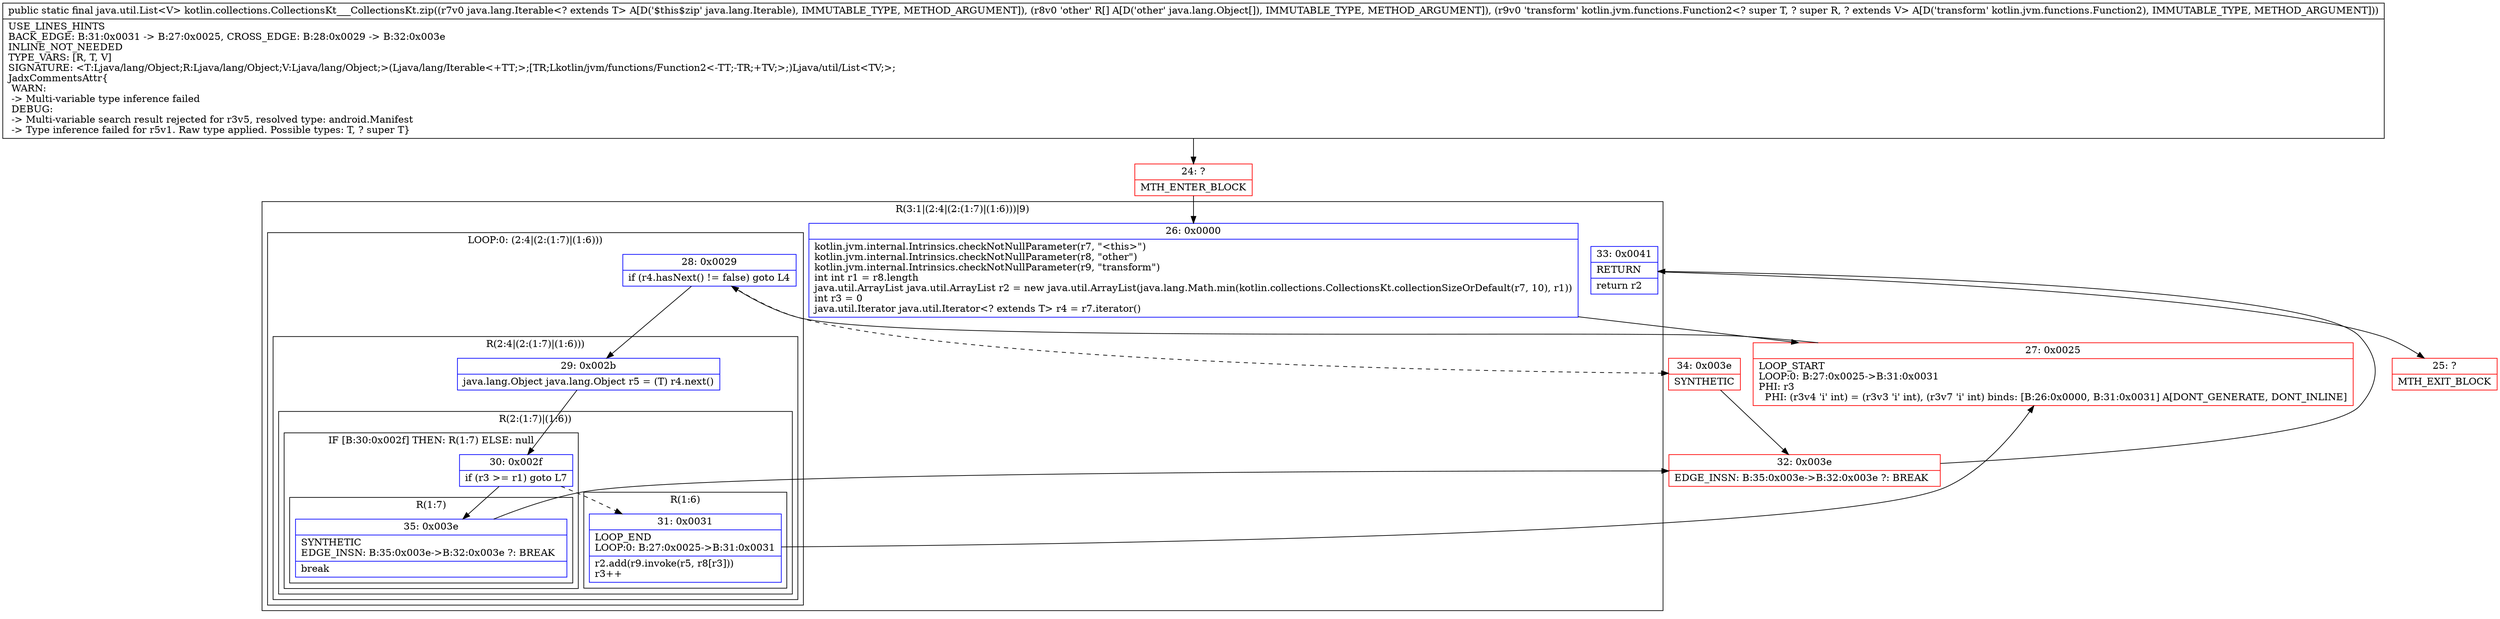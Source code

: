 digraph "CFG forkotlin.collections.CollectionsKt___CollectionsKt.zip(Ljava\/lang\/Iterable;[Ljava\/lang\/Object;Lkotlin\/jvm\/functions\/Function2;)Ljava\/util\/List;" {
subgraph cluster_Region_1152692953 {
label = "R(3:1|(2:4|(2:(1:7)|(1:6)))|9)";
node [shape=record,color=blue];
Node_26 [shape=record,label="{26\:\ 0x0000|kotlin.jvm.internal.Intrinsics.checkNotNullParameter(r7, \"\<this\>\")\lkotlin.jvm.internal.Intrinsics.checkNotNullParameter(r8, \"other\")\lkotlin.jvm.internal.Intrinsics.checkNotNullParameter(r9, \"transform\")\lint int r1 = r8.length\ljava.util.ArrayList java.util.ArrayList r2 = new java.util.ArrayList(java.lang.Math.min(kotlin.collections.CollectionsKt.collectionSizeOrDefault(r7, 10), r1))\lint r3 = 0\ljava.util.Iterator java.util.Iterator\<? extends T\> r4 = r7.iterator()\l}"];
subgraph cluster_LoopRegion_73626562 {
label = "LOOP:0: (2:4|(2:(1:7)|(1:6)))";
node [shape=record,color=blue];
Node_28 [shape=record,label="{28\:\ 0x0029|if (r4.hasNext() != false) goto L4\l}"];
subgraph cluster_Region_1696611309 {
label = "R(2:4|(2:(1:7)|(1:6)))";
node [shape=record,color=blue];
Node_29 [shape=record,label="{29\:\ 0x002b|java.lang.Object java.lang.Object r5 = (T) r4.next()\l}"];
subgraph cluster_Region_1483977983 {
label = "R(2:(1:7)|(1:6))";
node [shape=record,color=blue];
subgraph cluster_IfRegion_1259149305 {
label = "IF [B:30:0x002f] THEN: R(1:7) ELSE: null";
node [shape=record,color=blue];
Node_30 [shape=record,label="{30\:\ 0x002f|if (r3 \>= r1) goto L7\l}"];
subgraph cluster_Region_2060688726 {
label = "R(1:7)";
node [shape=record,color=blue];
Node_35 [shape=record,label="{35\:\ 0x003e|SYNTHETIC\lEDGE_INSN: B:35:0x003e\-\>B:32:0x003e ?: BREAK  \l|break\l}"];
}
}
subgraph cluster_Region_378893965 {
label = "R(1:6)";
node [shape=record,color=blue];
Node_31 [shape=record,label="{31\:\ 0x0031|LOOP_END\lLOOP:0: B:27:0x0025\-\>B:31:0x0031\l|r2.add(r9.invoke(r5, r8[r3]))\lr3++\l}"];
}
}
}
}
Node_33 [shape=record,label="{33\:\ 0x0041|RETURN\l|return r2\l}"];
}
Node_24 [shape=record,color=red,label="{24\:\ ?|MTH_ENTER_BLOCK\l}"];
Node_27 [shape=record,color=red,label="{27\:\ 0x0025|LOOP_START\lLOOP:0: B:27:0x0025\-\>B:31:0x0031\lPHI: r3 \l  PHI: (r3v4 'i' int) = (r3v3 'i' int), (r3v7 'i' int) binds: [B:26:0x0000, B:31:0x0031] A[DONT_GENERATE, DONT_INLINE]\l}"];
Node_32 [shape=record,color=red,label="{32\:\ 0x003e|EDGE_INSN: B:35:0x003e\-\>B:32:0x003e ?: BREAK  \l}"];
Node_25 [shape=record,color=red,label="{25\:\ ?|MTH_EXIT_BLOCK\l}"];
Node_34 [shape=record,color=red,label="{34\:\ 0x003e|SYNTHETIC\l}"];
MethodNode[shape=record,label="{public static final java.util.List\<V\> kotlin.collections.CollectionsKt___CollectionsKt.zip((r7v0 java.lang.Iterable\<? extends T\> A[D('$this$zip' java.lang.Iterable), IMMUTABLE_TYPE, METHOD_ARGUMENT]), (r8v0 'other' R[] A[D('other' java.lang.Object[]), IMMUTABLE_TYPE, METHOD_ARGUMENT]), (r9v0 'transform' kotlin.jvm.functions.Function2\<? super T, ? super R, ? extends V\> A[D('transform' kotlin.jvm.functions.Function2), IMMUTABLE_TYPE, METHOD_ARGUMENT]))  | USE_LINES_HINTS\lBACK_EDGE: B:31:0x0031 \-\> B:27:0x0025, CROSS_EDGE: B:28:0x0029 \-\> B:32:0x003e\lINLINE_NOT_NEEDED\lTYPE_VARS: [R, T, V]\lSIGNATURE: \<T:Ljava\/lang\/Object;R:Ljava\/lang\/Object;V:Ljava\/lang\/Object;\>(Ljava\/lang\/Iterable\<+TT;\>;[TR;Lkotlin\/jvm\/functions\/Function2\<\-TT;\-TR;+TV;\>;)Ljava\/util\/List\<TV;\>;\lJadxCommentsAttr\{\l WARN: \l \-\> Multi\-variable type inference failed\l DEBUG: \l \-\> Multi\-variable search result rejected for r3v5, resolved type: android.Manifest\l \-\> Type inference failed for r5v1. Raw type applied. Possible types: T, ? super T\}\l}"];
MethodNode -> Node_24;Node_26 -> Node_27;
Node_28 -> Node_29;
Node_28 -> Node_34[style=dashed];
Node_29 -> Node_30;
Node_30 -> Node_31[style=dashed];
Node_30 -> Node_35;
Node_35 -> Node_32;
Node_31 -> Node_27;
Node_33 -> Node_25;
Node_24 -> Node_26;
Node_27 -> Node_28;
Node_32 -> Node_33;
Node_34 -> Node_32;
}

